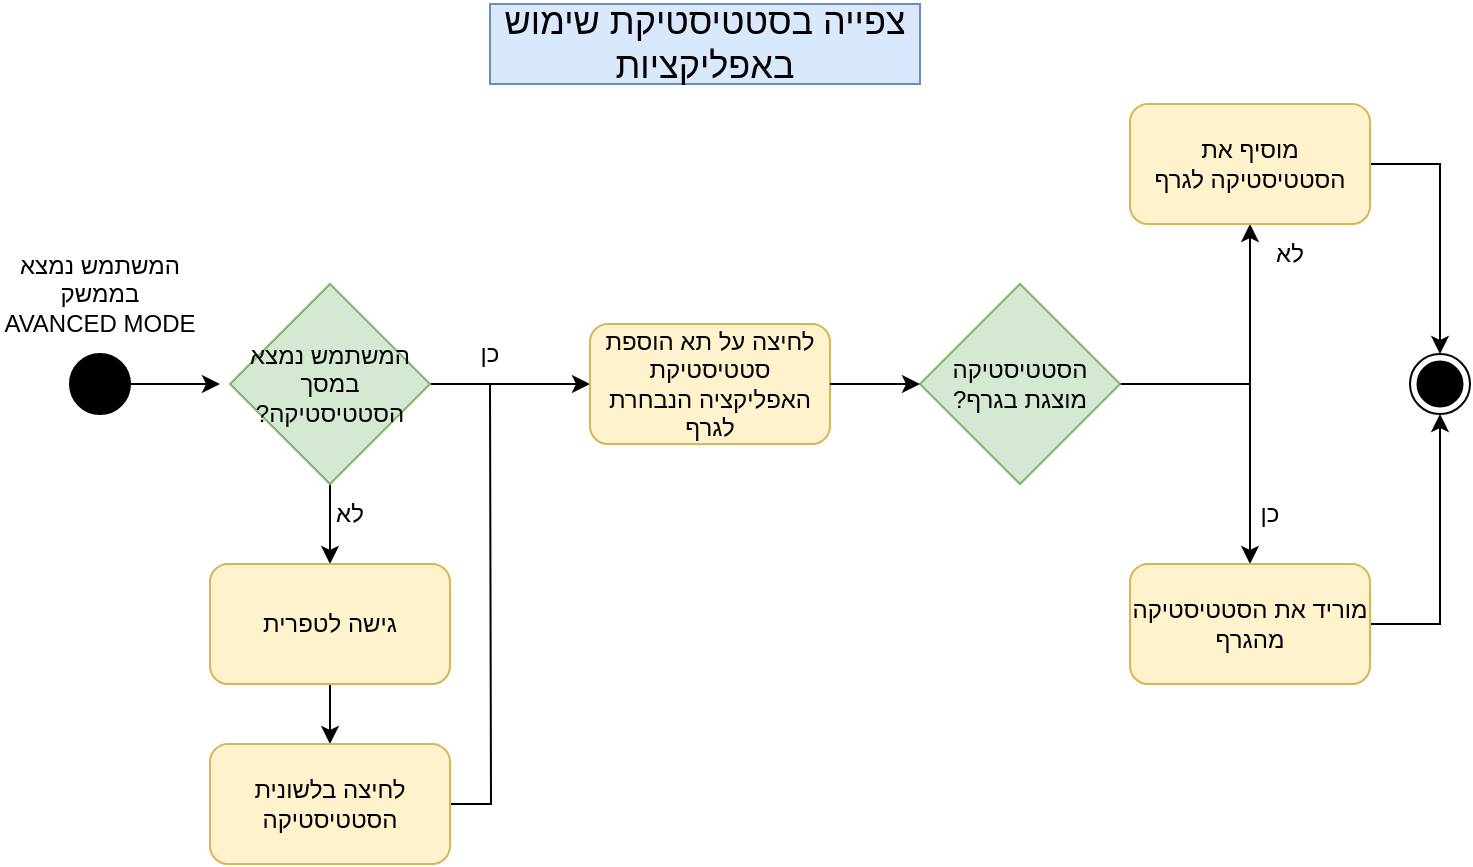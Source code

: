 <mxfile version="16.5.1" type="device"><diagram id="kgpKYQtTHZ0yAKxKKP6v" name="Page-1"><mxGraphModel dx="1038" dy="649" grid="1" gridSize="10" guides="1" tooltips="1" connect="1" arrows="1" fold="1" page="1" pageScale="1" pageWidth="850" pageHeight="1100" math="0" shadow="0"><root><mxCell id="0"/><mxCell id="1" parent="0"/><mxCell id="uczeWLMeLgXxNhw-wlqn-5" value="" style="edgeStyle=orthogonalEdgeStyle;rounded=0;orthogonalLoop=1;jettySize=auto;html=1;fontSize=18;fontColor=none;" parent="1" source="xDS9O43a5M-6E7foYpb0-1" edge="1"><mxGeometry relative="1" as="geometry"><mxPoint x="175" y="300" as="targetPoint"/></mxGeometry></mxCell><mxCell id="xDS9O43a5M-6E7foYpb0-1" value="" style="ellipse;whiteSpace=wrap;html=1;aspect=fixed;fillColor=#000000;" parent="1" vertex="1"><mxGeometry x="100" y="285" width="30" height="30" as="geometry"/></mxCell><mxCell id="xDS9O43a5M-6E7foYpb0-4" value="המשתמש נמצא בממשק AVANCED MODE" style="text;html=1;strokeColor=none;fillColor=none;align=center;verticalAlign=middle;whiteSpace=wrap;rounded=0;textDirection=rtl;" parent="1" vertex="1"><mxGeometry x="65" y="240" width="100" height="30" as="geometry"/></mxCell><mxCell id="xDS9O43a5M-6E7foYpb0-5" value="" style="endArrow=classic;html=1;rounded=0;exitX=1;exitY=0.5;exitDx=0;exitDy=0;entryX=0;entryY=0.5;entryDx=0;entryDy=0;" parent="1" source="2nUzUVLNuUA9yVpK2dUH-1" target="xDS9O43a5M-6E7foYpb0-25" edge="1"><mxGeometry width="50" height="50" relative="1" as="geometry"><mxPoint x="285" y="300" as="sourcePoint"/><mxPoint x="335" y="300" as="targetPoint"/></mxGeometry></mxCell><mxCell id="xDS9O43a5M-6E7foYpb0-25" value="לחיצה על תא הוספת סטטיסטיקת האפליקציה הנבחרת לגרף" style="rounded=1;whiteSpace=wrap;html=1;fillColor=#fff2cc;strokeColor=#d6b656;align=center;textDirection=rtl;" parent="1" vertex="1"><mxGeometry x="360" y="270" width="120" height="60" as="geometry"/></mxCell><mxCell id="xDS9O43a5M-6E7foYpb0-33" value="&lt;font style=&quot;font-size: 18px&quot;&gt;צפייה בסטטיסטיקת שימוש באפליקציות&lt;/font&gt;" style="rounded=0;whiteSpace=wrap;html=1;labelBackgroundColor=none;fillColor=#dae8fc;strokeColor=#6c8ebf;align=center;textDirection=rtl;fontSize=18;fontStyle=0" parent="1" vertex="1"><mxGeometry x="310" y="110" width="215" height="40" as="geometry"/></mxCell><mxCell id="xDS9O43a5M-6E7foYpb0-46" value="" style="ellipse;whiteSpace=wrap;html=1;aspect=fixed;fillColor=#FFFFFF;fontColor=none;labelBackgroundColor=none;noLabel=1;" parent="1" vertex="1"><mxGeometry x="770" y="285" width="30" height="30" as="geometry"/></mxCell><mxCell id="xDS9O43a5M-6E7foYpb0-47" value="" style="ellipse;whiteSpace=wrap;html=1;aspect=fixed;fillColor=#000000;" parent="1" vertex="1"><mxGeometry x="773.75" y="288.75" width="22.5" height="22.5" as="geometry"/></mxCell><mxCell id="2nUzUVLNuUA9yVpK2dUH-3" value="" style="edgeStyle=orthogonalEdgeStyle;rounded=0;orthogonalLoop=1;jettySize=auto;html=1;" parent="1" source="2nUzUVLNuUA9yVpK2dUH-1" target="2nUzUVLNuUA9yVpK2dUH-2" edge="1"><mxGeometry relative="1" as="geometry"/></mxCell><mxCell id="2nUzUVLNuUA9yVpK2dUH-1" value="&lt;font style=&quot;font-size: 12px ; line-height: 0.9&quot;&gt;המשתמש נמצא במסך הסטטיסטיקה?&lt;/font&gt;" style="rhombus;whiteSpace=wrap;html=1;fillColor=#d5e8d4;strokeColor=#82b366;textDirection=rtl;" parent="1" vertex="1"><mxGeometry x="180" y="250" width="100" height="100" as="geometry"/></mxCell><mxCell id="2nUzUVLNuUA9yVpK2dUH-5" value="" style="edgeStyle=orthogonalEdgeStyle;rounded=0;orthogonalLoop=1;jettySize=auto;html=1;" parent="1" source="2nUzUVLNuUA9yVpK2dUH-2" target="2nUzUVLNuUA9yVpK2dUH-4" edge="1"><mxGeometry relative="1" as="geometry"/></mxCell><mxCell id="2nUzUVLNuUA9yVpK2dUH-2" value="גישה לטפרית" style="rounded=1;whiteSpace=wrap;html=1;fillColor=#fff2cc;strokeColor=#d6b656;align=center;textDirection=rtl;" parent="1" vertex="1"><mxGeometry x="170" y="390" width="120" height="60" as="geometry"/></mxCell><mxCell id="2nUzUVLNuUA9yVpK2dUH-17" style="edgeStyle=orthogonalEdgeStyle;rounded=0;orthogonalLoop=1;jettySize=auto;html=1;strokeColor=#000000;strokeWidth=1;endArrow=none;endFill=0;" parent="1" source="2nUzUVLNuUA9yVpK2dUH-4" edge="1"><mxGeometry relative="1" as="geometry"><mxPoint x="310" y="300" as="targetPoint"/></mxGeometry></mxCell><mxCell id="2nUzUVLNuUA9yVpK2dUH-4" value="לחיצה בלשונית הסטטיסטיקה" style="rounded=1;whiteSpace=wrap;html=1;fillColor=#fff2cc;strokeColor=#d6b656;align=center;textDirection=rtl;" parent="1" vertex="1"><mxGeometry x="170" y="480" width="120" height="60" as="geometry"/></mxCell><mxCell id="2nUzUVLNuUA9yVpK2dUH-31" value="" style="edgeStyle=orthogonalEdgeStyle;rounded=0;orthogonalLoop=1;jettySize=auto;html=1;startArrow=none;startFill=0;endArrow=classic;endFill=1;strokeColor=#000000;strokeWidth=1;" parent="1" source="2nUzUVLNuUA9yVpK2dUH-23" target="2nUzUVLNuUA9yVpK2dUH-26" edge="1"><mxGeometry relative="1" as="geometry"/></mxCell><mxCell id="2nUzUVLNuUA9yVpK2dUH-35" value="" style="edgeStyle=orthogonalEdgeStyle;rounded=0;orthogonalLoop=1;jettySize=auto;html=1;startArrow=none;startFill=0;endArrow=classic;endFill=1;strokeColor=#000000;strokeWidth=1;" parent="1" source="2nUzUVLNuUA9yVpK2dUH-23" target="2nUzUVLNuUA9yVpK2dUH-34" edge="1"><mxGeometry relative="1" as="geometry"/></mxCell><mxCell id="2nUzUVLNuUA9yVpK2dUH-23" value="&lt;span&gt;הסטטיסטיקה מוצגת בגרף?&lt;/span&gt;" style="rhombus;whiteSpace=wrap;html=1;fillColor=#d5e8d4;strokeColor=#82b366;textDirection=rtl;" parent="1" vertex="1"><mxGeometry x="525" y="250" width="100" height="100" as="geometry"/></mxCell><mxCell id="2nUzUVLNuUA9yVpK2dUH-25" value="" style="endArrow=classic;html=1;rounded=0;strokeColor=#000000;strokeWidth=1;entryX=0;entryY=0.5;entryDx=0;entryDy=0;exitX=1;exitY=0.5;exitDx=0;exitDy=0;" parent="1" source="xDS9O43a5M-6E7foYpb0-25" target="2nUzUVLNuUA9yVpK2dUH-23" edge="1"><mxGeometry width="50" height="50" relative="1" as="geometry"><mxPoint x="580" y="300" as="sourcePoint"/><mxPoint x="450" y="280" as="targetPoint"/></mxGeometry></mxCell><mxCell id="2nUzUVLNuUA9yVpK2dUH-38" style="edgeStyle=orthogonalEdgeStyle;rounded=0;orthogonalLoop=1;jettySize=auto;html=1;entryX=0.5;entryY=1;entryDx=0;entryDy=0;startArrow=none;startFill=0;endArrow=classic;endFill=1;strokeColor=#000000;strokeWidth=1;" parent="1" source="2nUzUVLNuUA9yVpK2dUH-26" target="xDS9O43a5M-6E7foYpb0-46" edge="1"><mxGeometry relative="1" as="geometry"/></mxCell><mxCell id="2nUzUVLNuUA9yVpK2dUH-26" value="מוריד את הסטטיסטיקה&lt;br&gt;מהגרף" style="rounded=1;whiteSpace=wrap;html=1;fillColor=#fff2cc;strokeColor=#d6b656;align=center;textDirection=rtl;" parent="1" vertex="1"><mxGeometry x="630" y="390" width="120" height="60" as="geometry"/></mxCell><mxCell id="2nUzUVLNuUA9yVpK2dUH-32" value="כן" style="text;html=1;strokeColor=none;fillColor=none;align=center;verticalAlign=middle;whiteSpace=wrap;rounded=0;labelBackgroundColor=none;" parent="1" vertex="1"><mxGeometry x="670" y="350" width="60" height="30" as="geometry"/></mxCell><mxCell id="2nUzUVLNuUA9yVpK2dUH-36" style="edgeStyle=orthogonalEdgeStyle;rounded=0;orthogonalLoop=1;jettySize=auto;html=1;startArrow=none;startFill=0;endArrow=classic;endFill=1;strokeColor=#000000;strokeWidth=1;entryX=0.5;entryY=0;entryDx=0;entryDy=0;" parent="1" source="2nUzUVLNuUA9yVpK2dUH-34" target="xDS9O43a5M-6E7foYpb0-46" edge="1"><mxGeometry relative="1" as="geometry"><mxPoint x="790" y="260" as="targetPoint"/></mxGeometry></mxCell><mxCell id="2nUzUVLNuUA9yVpK2dUH-34" value="מוסיף את הסטטיסטיקה לגרף" style="rounded=1;whiteSpace=wrap;html=1;fillColor=#fff2cc;strokeColor=#d6b656;align=center;textDirection=rtl;" parent="1" vertex="1"><mxGeometry x="630" y="160" width="120" height="60" as="geometry"/></mxCell><mxCell id="2nUzUVLNuUA9yVpK2dUH-37" value="לא" style="text;html=1;strokeColor=none;fillColor=none;align=center;verticalAlign=middle;whiteSpace=wrap;rounded=0;labelBackgroundColor=none;" parent="1" vertex="1"><mxGeometry x="680" y="220" width="60" height="30" as="geometry"/></mxCell><mxCell id="2nUzUVLNuUA9yVpK2dUH-39" value="לא" style="text;html=1;strokeColor=none;fillColor=none;align=center;verticalAlign=middle;whiteSpace=wrap;rounded=0;labelBackgroundColor=none;" parent="1" vertex="1"><mxGeometry x="210" y="350" width="60" height="30" as="geometry"/></mxCell><mxCell id="2nUzUVLNuUA9yVpK2dUH-40" value="כן" style="text;html=1;strokeColor=none;fillColor=none;align=center;verticalAlign=middle;whiteSpace=wrap;rounded=0;labelBackgroundColor=none;" parent="1" vertex="1"><mxGeometry x="280" y="270" width="60" height="30" as="geometry"/></mxCell></root></mxGraphModel></diagram></mxfile>